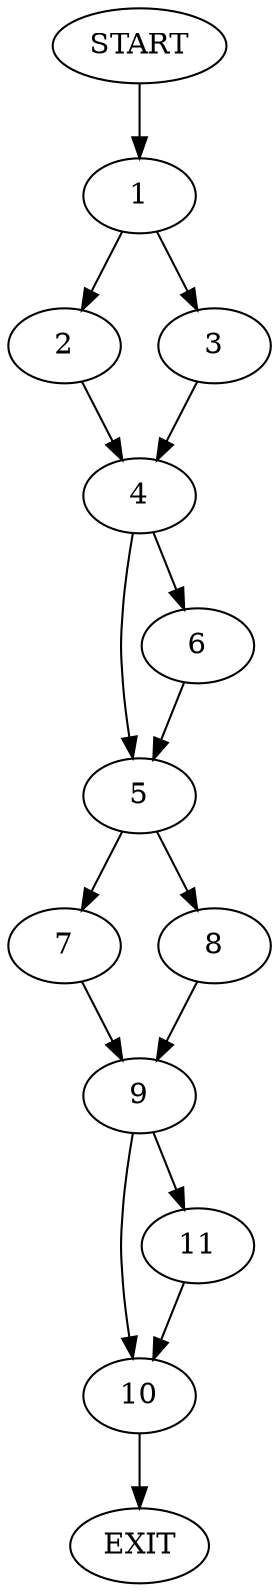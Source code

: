 digraph {
0 [label="START"]
12 [label="EXIT"]
0 -> 1
1 -> 2
1 -> 3
2 -> 4
3 -> 4
4 -> 5
4 -> 6
6 -> 5
5 -> 7
5 -> 8
7 -> 9
8 -> 9
9 -> 10
9 -> 11
11 -> 10
10 -> 12
}
